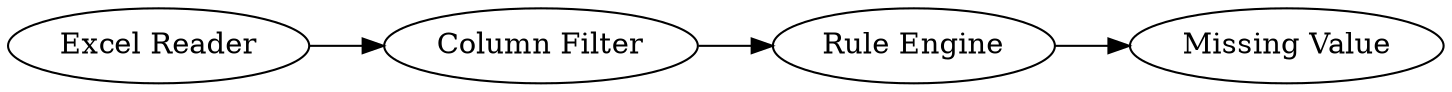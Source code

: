 digraph {
	2 -> 5
	5 -> 6
	1 -> 2
	1 [label="Excel Reader"]
	6 [label="Missing Value"]
	5 [label="Rule Engine"]
	2 [label="Column Filter"]
	rankdir=LR
}
